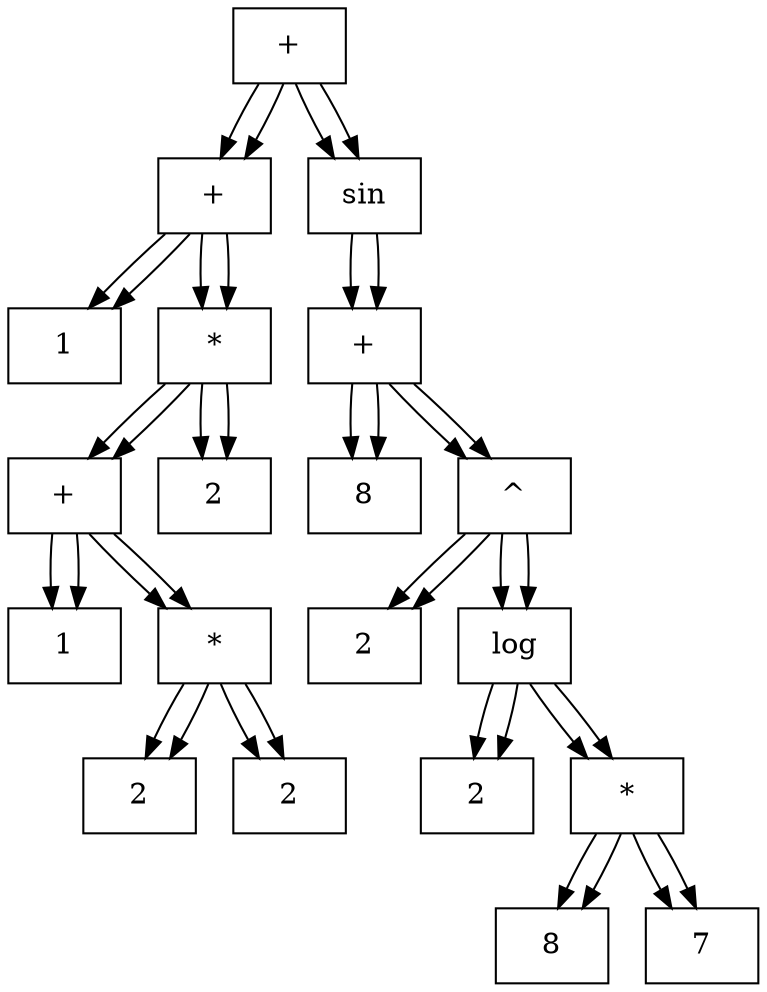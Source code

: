 digraph G{
rankdir=HR;
node0x558aeae09500 [shape="rectangle", label = "+", rang = 0]
node0x558aeae093a0 [shape="rectangle", label = "+", rang = 1]
node0x558aeae092a0 [shape="rectangle", label = "1", rang = 2]
node0x558aeae09380 [shape="rectangle", label = "*", rang = 2]
node0x558aeae09340 [shape="rectangle", label = "+", rang = 3]
node0x558aeae092c0 [shape="rectangle", label = "1", rang = 4]
node0x558aeae09320 [shape="rectangle", label = "*", rang = 4]
node0x558aeae092e0 [shape="rectangle", label = "2", rang = 5]
node0x558aeae09300 [shape="rectangle", label = "2", rang = 5]
node0x558aeae09360 [shape="rectangle", label = "2", rang = 3]
node0x558aeae094e0 [shape="rectangle", label = "sin", rang = 1]
node0x558aeae094c0 [shape="rectangle", label = "+", rang = 2]
node0x558aeae093c0 [shape="rectangle", label = "8", rang = 3]
node0x558aeae094a0 [shape="rectangle", label = "^", rang = 3]
node0x558aeae093e0 [shape="rectangle", label = "2", rang = 4]
node0x558aeae09480 [shape="rectangle", label = "log", rang = 4]
node0x558aeae09400 [shape="rectangle", label = "2", rang = 5]
node0x558aeae09460 [shape="rectangle", label = "*", rang = 5]
node0x558aeae09420 [shape="rectangle", label = "8", rang = 6]
node0x558aeae09440 [shape="rectangle", label = "7", rang = 6]
node0x558aeae09500 [shape="rectangle", label = "+", rang = 0]
node0x558aeae093a0 [shape="rectangle", label = "+", rang = 1]
node0x558aeae092a0 [shape="rectangle", label = "1", rang = 2]
node0x558aeae09380 [shape="rectangle", label = "*", rang = 2]
node0x558aeae09340 [shape="rectangle", label = "+", rang = 3]
node0x558aeae092c0 [shape="rectangle", label = "1", rang = 4]
node0x558aeae09320 [shape="rectangle", label = "*", rang = 4]
node0x558aeae092e0 [shape="rectangle", label = "2", rang = 5]
node0x558aeae09300 [shape="rectangle", label = "2", rang = 5]
node0x558aeae09360 [shape="rectangle", label = "2", rang = 3]
node0x558aeae094e0 [shape="rectangle", label = "sin", rang = 1]
node0x558aeae094c0 [shape="rectangle", label = "+", rang = 2]
node0x558aeae093c0 [shape="rectangle", label = "8", rang = 3]
node0x558aeae094a0 [shape="rectangle", label = "^", rang = 3]
node0x558aeae093e0 [shape="rectangle", label = "2", rang = 4]
node0x558aeae09480 [shape="rectangle", label = "log", rang = 4]
node0x558aeae09400 [shape="rectangle", label = "2", rang = 5]
node0x558aeae09460 [shape="rectangle", label = "*", rang = 5]
node0x558aeae09420 [shape="rectangle", label = "8", rang = 6]
node0x558aeae09440 [shape="rectangle", label = "7", rang = 6]
node0x558aeae09500 -> node0x558aeae093a0
node0x558aeae09500 -> node0x558aeae094e0
node0x558aeae093a0 -> node0x558aeae092a0
node0x558aeae093a0 -> node0x558aeae09380
node0x558aeae09380 -> node0x558aeae09340
node0x558aeae09380 -> node0x558aeae09360
node0x558aeae09340 -> node0x558aeae092c0
node0x558aeae09340 -> node0x558aeae09320
node0x558aeae09320 -> node0x558aeae092e0
node0x558aeae09320 -> node0x558aeae09300
node0x558aeae094e0 -> node0x558aeae094c0
node0x558aeae094c0 -> node0x558aeae093c0
node0x558aeae094c0 -> node0x558aeae094a0
node0x558aeae094a0 -> node0x558aeae093e0
node0x558aeae094a0 -> node0x558aeae09480
node0x558aeae09480 -> node0x558aeae09400
node0x558aeae09480 -> node0x558aeae09460
node0x558aeae09460 -> node0x558aeae09420
node0x558aeae09460 -> node0x558aeae09440
node0x558aeae09500 -> node0x558aeae093a0
node0x558aeae09500 -> node0x558aeae094e0
node0x558aeae093a0 -> node0x558aeae092a0
node0x558aeae093a0 -> node0x558aeae09380
node0x558aeae09380 -> node0x558aeae09340
node0x558aeae09380 -> node0x558aeae09360
node0x558aeae09340 -> node0x558aeae092c0
node0x558aeae09340 -> node0x558aeae09320
node0x558aeae09320 -> node0x558aeae092e0
node0x558aeae09320 -> node0x558aeae09300
node0x558aeae094e0 -> node0x558aeae094c0
node0x558aeae094c0 -> node0x558aeae093c0
node0x558aeae094c0 -> node0x558aeae094a0
node0x558aeae094a0 -> node0x558aeae093e0
node0x558aeae094a0 -> node0x558aeae09480
node0x558aeae09480 -> node0x558aeae09400
node0x558aeae09480 -> node0x558aeae09460
node0x558aeae09460 -> node0x558aeae09420
node0x558aeae09460 -> node0x558aeae09440
}